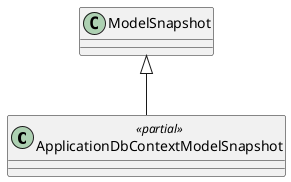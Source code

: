 @startuml
class ApplicationDbContextModelSnapshot <<partial>> {
}
ModelSnapshot <|-- ApplicationDbContextModelSnapshot
@enduml
